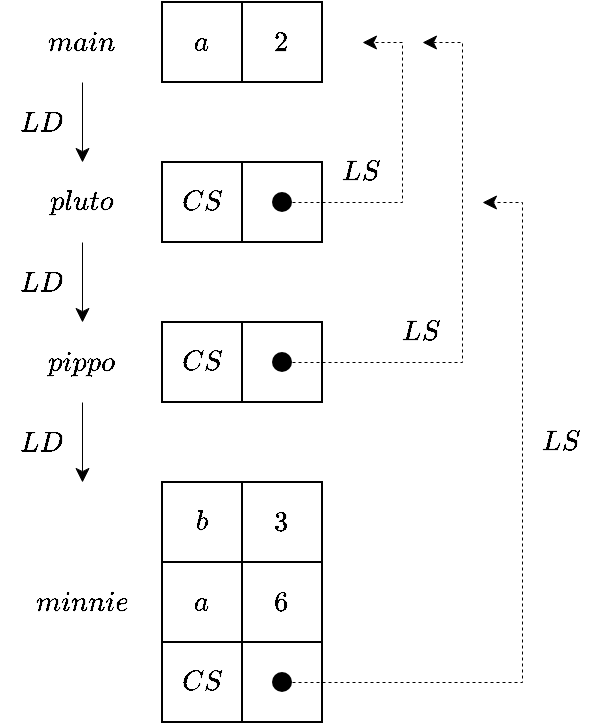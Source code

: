 <mxfile version="20.7.4" type="device"><diagram id="gVGqevTLdEIviv_d7AgR" name="Pagina-1"><mxGraphModel dx="1418" dy="868" grid="1" gridSize="10" guides="1" tooltips="1" connect="1" arrows="1" fold="1" page="1" pageScale="1" pageWidth="827" pageHeight="1169" math="1" shadow="0"><root><mxCell id="0"/><mxCell id="1" parent="0"/><mxCell id="8xl2vzsWLnCtORq8DZrs-33" value="" style="rounded=0;whiteSpace=wrap;html=1;" parent="1" vertex="1"><mxGeometry x="120" y="360" width="80" height="40" as="geometry"/></mxCell><mxCell id="8xl2vzsWLnCtORq8DZrs-1" value="" style="rounded=0;whiteSpace=wrap;html=1;" parent="1" vertex="1"><mxGeometry x="120" y="40" width="80" height="40" as="geometry"/></mxCell><mxCell id="8xl2vzsWLnCtORq8DZrs-2" value="" style="endArrow=none;html=1;rounded=0;entryX=0.5;entryY=0;entryDx=0;entryDy=0;exitX=0.5;exitY=1;exitDx=0;exitDy=0;" parent="1" source="8xl2vzsWLnCtORq8DZrs-1" target="8xl2vzsWLnCtORq8DZrs-1" edge="1"><mxGeometry width="50" height="50" relative="1" as="geometry"><mxPoint x="70" y="150" as="sourcePoint"/><mxPoint x="120" y="100" as="targetPoint"/></mxGeometry></mxCell><mxCell id="8xl2vzsWLnCtORq8DZrs-3" value="$$a$$" style="text;html=1;strokeColor=none;fillColor=none;align=center;verticalAlign=middle;whiteSpace=wrap;rounded=0;" parent="1" vertex="1"><mxGeometry x="120" y="40" width="40" height="40" as="geometry"/></mxCell><mxCell id="8xl2vzsWLnCtORq8DZrs-15" style="edgeStyle=orthogonalEdgeStyle;rounded=0;orthogonalLoop=1;jettySize=auto;html=1;entryX=0.5;entryY=0;entryDx=0;entryDy=0;strokeWidth=0.5;" parent="1" source="8xl2vzsWLnCtORq8DZrs-7" target="8xl2vzsWLnCtORq8DZrs-12" edge="1"><mxGeometry relative="1" as="geometry"/></mxCell><mxCell id="8xl2vzsWLnCtORq8DZrs-7" value="$$main$$" style="text;html=1;strokeColor=none;fillColor=none;align=center;verticalAlign=middle;whiteSpace=wrap;rounded=0;" parent="1" vertex="1"><mxGeometry x="40" y="40" width="80" height="40" as="geometry"/></mxCell><mxCell id="8xl2vzsWLnCtORq8DZrs-8" value="" style="rounded=0;whiteSpace=wrap;html=1;" parent="1" vertex="1"><mxGeometry x="120" y="120" width="80" height="40" as="geometry"/></mxCell><mxCell id="8xl2vzsWLnCtORq8DZrs-9" value="" style="endArrow=none;html=1;rounded=0;entryX=0.5;entryY=0;entryDx=0;entryDy=0;exitX=0.5;exitY=1;exitDx=0;exitDy=0;" parent="1" source="8xl2vzsWLnCtORq8DZrs-8" target="8xl2vzsWLnCtORq8DZrs-8" edge="1"><mxGeometry width="50" height="50" relative="1" as="geometry"><mxPoint x="70" y="230" as="sourcePoint"/><mxPoint x="120" y="180" as="targetPoint"/></mxGeometry></mxCell><mxCell id="8xl2vzsWLnCtORq8DZrs-10" value="$$CS$$" style="text;html=1;strokeColor=none;fillColor=none;align=center;verticalAlign=middle;whiteSpace=wrap;rounded=0;" parent="1" vertex="1"><mxGeometry x="120" y="120" width="40" height="40" as="geometry"/></mxCell><mxCell id="8xl2vzsWLnCtORq8DZrs-24" style="edgeStyle=orthogonalEdgeStyle;rounded=0;orthogonalLoop=1;jettySize=auto;html=1;entryX=0.5;entryY=0;entryDx=0;entryDy=0;strokeWidth=0.5;" parent="1" source="8xl2vzsWLnCtORq8DZrs-12" target="8xl2vzsWLnCtORq8DZrs-22" edge="1"><mxGeometry relative="1" as="geometry"/></mxCell><mxCell id="8xl2vzsWLnCtORq8DZrs-12" value="$$pluto$$" style="text;html=1;strokeColor=none;fillColor=none;align=center;verticalAlign=middle;whiteSpace=wrap;rounded=0;" parent="1" vertex="1"><mxGeometry x="40" y="120" width="80" height="40" as="geometry"/></mxCell><mxCell id="8xl2vzsWLnCtORq8DZrs-14" style="edgeStyle=orthogonalEdgeStyle;rounded=0;orthogonalLoop=1;jettySize=auto;html=1;strokeWidth=0.5;dashed=1;" parent="1" source="8xl2vzsWLnCtORq8DZrs-13" edge="1"><mxGeometry relative="1" as="geometry"><mxPoint x="220" y="60" as="targetPoint"/><Array as="points"><mxPoint x="240" y="140"/><mxPoint x="240" y="60"/></Array></mxGeometry></mxCell><mxCell id="8xl2vzsWLnCtORq8DZrs-13" value="" style="shape=ellipse;fillColor=#000000;strokeColor=none;html=1;sketch=0;" parent="1" vertex="1"><mxGeometry x="175" y="135" width="10" height="10" as="geometry"/></mxCell><mxCell id="8xl2vzsWLnCtORq8DZrs-19" value="" style="rounded=0;whiteSpace=wrap;html=1;" parent="1" vertex="1"><mxGeometry x="120" y="200" width="80" height="40" as="geometry"/></mxCell><mxCell id="8xl2vzsWLnCtORq8DZrs-20" value="" style="endArrow=none;html=1;rounded=0;entryX=0.5;entryY=0;entryDx=0;entryDy=0;exitX=0.5;exitY=1;exitDx=0;exitDy=0;" parent="1" source="8xl2vzsWLnCtORq8DZrs-19" target="8xl2vzsWLnCtORq8DZrs-19" edge="1"><mxGeometry width="50" height="50" relative="1" as="geometry"><mxPoint x="70" y="310" as="sourcePoint"/><mxPoint x="120" y="260" as="targetPoint"/></mxGeometry></mxCell><mxCell id="8xl2vzsWLnCtORq8DZrs-21" value="$$CS$$" style="text;html=1;strokeColor=none;fillColor=none;align=center;verticalAlign=middle;whiteSpace=wrap;rounded=0;" parent="1" vertex="1"><mxGeometry x="120" y="200" width="40" height="40" as="geometry"/></mxCell><mxCell id="8xl2vzsWLnCtORq8DZrs-32" value="" style="edgeStyle=orthogonalEdgeStyle;rounded=0;orthogonalLoop=1;jettySize=auto;html=1;strokeWidth=0.5;" parent="1" source="8xl2vzsWLnCtORq8DZrs-22" target="8xl2vzsWLnCtORq8DZrs-30" edge="1"><mxGeometry relative="1" as="geometry"/></mxCell><mxCell id="8xl2vzsWLnCtORq8DZrs-22" value="$$pippo$$" style="text;html=1;strokeColor=none;fillColor=none;align=center;verticalAlign=middle;whiteSpace=wrap;rounded=0;" parent="1" vertex="1"><mxGeometry x="40" y="200" width="80" height="40" as="geometry"/></mxCell><mxCell id="8xl2vzsWLnCtORq8DZrs-25" style="edgeStyle=orthogonalEdgeStyle;rounded=0;orthogonalLoop=1;jettySize=auto;html=1;strokeWidth=0.5;dashed=1;" parent="1" source="8xl2vzsWLnCtORq8DZrs-23" edge="1"><mxGeometry relative="1" as="geometry"><mxPoint x="250" y="60" as="targetPoint"/><Array as="points"><mxPoint x="270" y="220"/><mxPoint x="270" y="60"/></Array></mxGeometry></mxCell><mxCell id="8xl2vzsWLnCtORq8DZrs-23" value="" style="shape=ellipse;fillColor=#000000;strokeColor=none;html=1;sketch=0;" parent="1" vertex="1"><mxGeometry x="175" y="215" width="10" height="10" as="geometry"/></mxCell><mxCell id="8xl2vzsWLnCtORq8DZrs-26" value="$$2$$" style="text;html=1;strokeColor=none;fillColor=none;align=center;verticalAlign=middle;whiteSpace=wrap;rounded=0;" parent="1" vertex="1"><mxGeometry x="160" y="40" width="40" height="40" as="geometry"/></mxCell><mxCell id="8xl2vzsWLnCtORq8DZrs-27" value="" style="rounded=0;whiteSpace=wrap;html=1;" parent="1" vertex="1"><mxGeometry x="120" y="320" width="80" height="40" as="geometry"/></mxCell><mxCell id="8xl2vzsWLnCtORq8DZrs-28" value="" style="endArrow=none;html=1;rounded=0;entryX=0.5;entryY=0;entryDx=0;entryDy=0;exitX=0.5;exitY=1;exitDx=0;exitDy=0;" parent="1" source="8xl2vzsWLnCtORq8DZrs-27" target="8xl2vzsWLnCtORq8DZrs-27" edge="1"><mxGeometry width="50" height="50" relative="1" as="geometry"><mxPoint x="70" y="430" as="sourcePoint"/><mxPoint x="120" y="380" as="targetPoint"/></mxGeometry></mxCell><mxCell id="8xl2vzsWLnCtORq8DZrs-29" value="$$CS$$" style="text;html=1;strokeColor=none;fillColor=none;align=center;verticalAlign=middle;whiteSpace=wrap;rounded=0;" parent="1" vertex="1"><mxGeometry x="120" y="360" width="40" height="40" as="geometry"/></mxCell><mxCell id="8xl2vzsWLnCtORq8DZrs-30" value="$$minnie$$" style="text;html=1;strokeColor=none;fillColor=none;align=center;verticalAlign=middle;whiteSpace=wrap;rounded=0;" parent="1" vertex="1"><mxGeometry x="40" y="280" width="80" height="120" as="geometry"/></mxCell><mxCell id="8xl2vzsWLnCtORq8DZrs-38" style="edgeStyle=orthogonalEdgeStyle;rounded=0;orthogonalLoop=1;jettySize=auto;html=1;strokeWidth=0.5;dashed=1;" parent="1" source="8xl2vzsWLnCtORq8DZrs-31" edge="1"><mxGeometry relative="1" as="geometry"><mxPoint x="280" y="140" as="targetPoint"/><Array as="points"><mxPoint x="300" y="380"/><mxPoint x="300" y="140"/><mxPoint x="280" y="140"/></Array></mxGeometry></mxCell><mxCell id="8xl2vzsWLnCtORq8DZrs-31" value="" style="shape=ellipse;fillColor=#000000;strokeColor=none;html=1;sketch=0;" parent="1" vertex="1"><mxGeometry x="175" y="375" width="10" height="10" as="geometry"/></mxCell><mxCell id="8xl2vzsWLnCtORq8DZrs-35" value="" style="endArrow=none;html=1;rounded=0;entryX=0.5;entryY=0;entryDx=0;entryDy=0;exitX=0.5;exitY=1;exitDx=0;exitDy=0;" parent="1" edge="1"><mxGeometry width="50" height="50" relative="1" as="geometry"><mxPoint x="160" y="400" as="sourcePoint"/><mxPoint x="160" y="360" as="targetPoint"/></mxGeometry></mxCell><mxCell id="8xl2vzsWLnCtORq8DZrs-36" value="$$a$$" style="text;html=1;strokeColor=none;fillColor=none;align=center;verticalAlign=middle;whiteSpace=wrap;rounded=0;" parent="1" vertex="1"><mxGeometry x="120" y="320" width="40" height="40" as="geometry"/></mxCell><mxCell id="8xl2vzsWLnCtORq8DZrs-37" value="$$6$$" style="text;html=1;strokeColor=none;fillColor=none;align=center;verticalAlign=middle;whiteSpace=wrap;rounded=0;" parent="1" vertex="1"><mxGeometry x="160" y="320" width="40" height="40" as="geometry"/></mxCell><mxCell id="8xl2vzsWLnCtORq8DZrs-39" value="" style="rounded=0;whiteSpace=wrap;html=1;" parent="1" vertex="1"><mxGeometry x="120" y="280" width="80" height="40" as="geometry"/></mxCell><mxCell id="8xl2vzsWLnCtORq8DZrs-40" value="" style="endArrow=none;html=1;rounded=0;entryX=0.5;entryY=0;entryDx=0;entryDy=0;exitX=0.5;exitY=1;exitDx=0;exitDy=0;" parent="1" source="8xl2vzsWLnCtORq8DZrs-39" target="8xl2vzsWLnCtORq8DZrs-39" edge="1"><mxGeometry width="50" height="50" relative="1" as="geometry"><mxPoint x="70" y="390" as="sourcePoint"/><mxPoint x="120" y="340" as="targetPoint"/></mxGeometry></mxCell><mxCell id="8xl2vzsWLnCtORq8DZrs-41" value="$$b$$" style="text;html=1;strokeColor=none;fillColor=none;align=center;verticalAlign=middle;whiteSpace=wrap;rounded=0;" parent="1" vertex="1"><mxGeometry x="120" y="280" width="40" height="40" as="geometry"/></mxCell><mxCell id="8xl2vzsWLnCtORq8DZrs-42" value="$$3$$" style="text;html=1;strokeColor=none;fillColor=none;align=center;verticalAlign=middle;whiteSpace=wrap;rounded=0;" parent="1" vertex="1"><mxGeometry x="160" y="280" width="40" height="40" as="geometry"/></mxCell><mxCell id="3GCujgswCHVPO8LIMdjR-1" value="$$LD$$" style="text;html=1;strokeColor=none;fillColor=none;align=center;verticalAlign=middle;whiteSpace=wrap;rounded=0;" vertex="1" parent="1"><mxGeometry x="40" y="80" width="40" height="40" as="geometry"/></mxCell><mxCell id="3GCujgswCHVPO8LIMdjR-2" value="$$LD$$" style="text;html=1;strokeColor=none;fillColor=none;align=center;verticalAlign=middle;whiteSpace=wrap;rounded=0;" vertex="1" parent="1"><mxGeometry x="40" y="160" width="40" height="40" as="geometry"/></mxCell><mxCell id="3GCujgswCHVPO8LIMdjR-4" value="$$LD$$" style="text;html=1;strokeColor=none;fillColor=none;align=center;verticalAlign=middle;whiteSpace=wrap;rounded=0;" vertex="1" parent="1"><mxGeometry x="40" y="240" width="40" height="40" as="geometry"/></mxCell><mxCell id="3GCujgswCHVPO8LIMdjR-5" value="$$LS$$" style="text;html=1;strokeColor=none;fillColor=none;align=center;verticalAlign=middle;whiteSpace=wrap;rounded=0;" vertex="1" parent="1"><mxGeometry x="300" y="240" width="40" height="40" as="geometry"/></mxCell><mxCell id="3GCujgswCHVPO8LIMdjR-6" value="$$LS$$" style="text;html=1;strokeColor=none;fillColor=none;align=center;verticalAlign=middle;whiteSpace=wrap;rounded=0;" vertex="1" parent="1"><mxGeometry x="230" y="185" width="40" height="40" as="geometry"/></mxCell><mxCell id="3GCujgswCHVPO8LIMdjR-7" value="$$LS$$" style="text;html=1;strokeColor=none;fillColor=none;align=center;verticalAlign=middle;whiteSpace=wrap;rounded=0;" vertex="1" parent="1"><mxGeometry x="200" y="105" width="40" height="40" as="geometry"/></mxCell></root></mxGraphModel></diagram></mxfile>